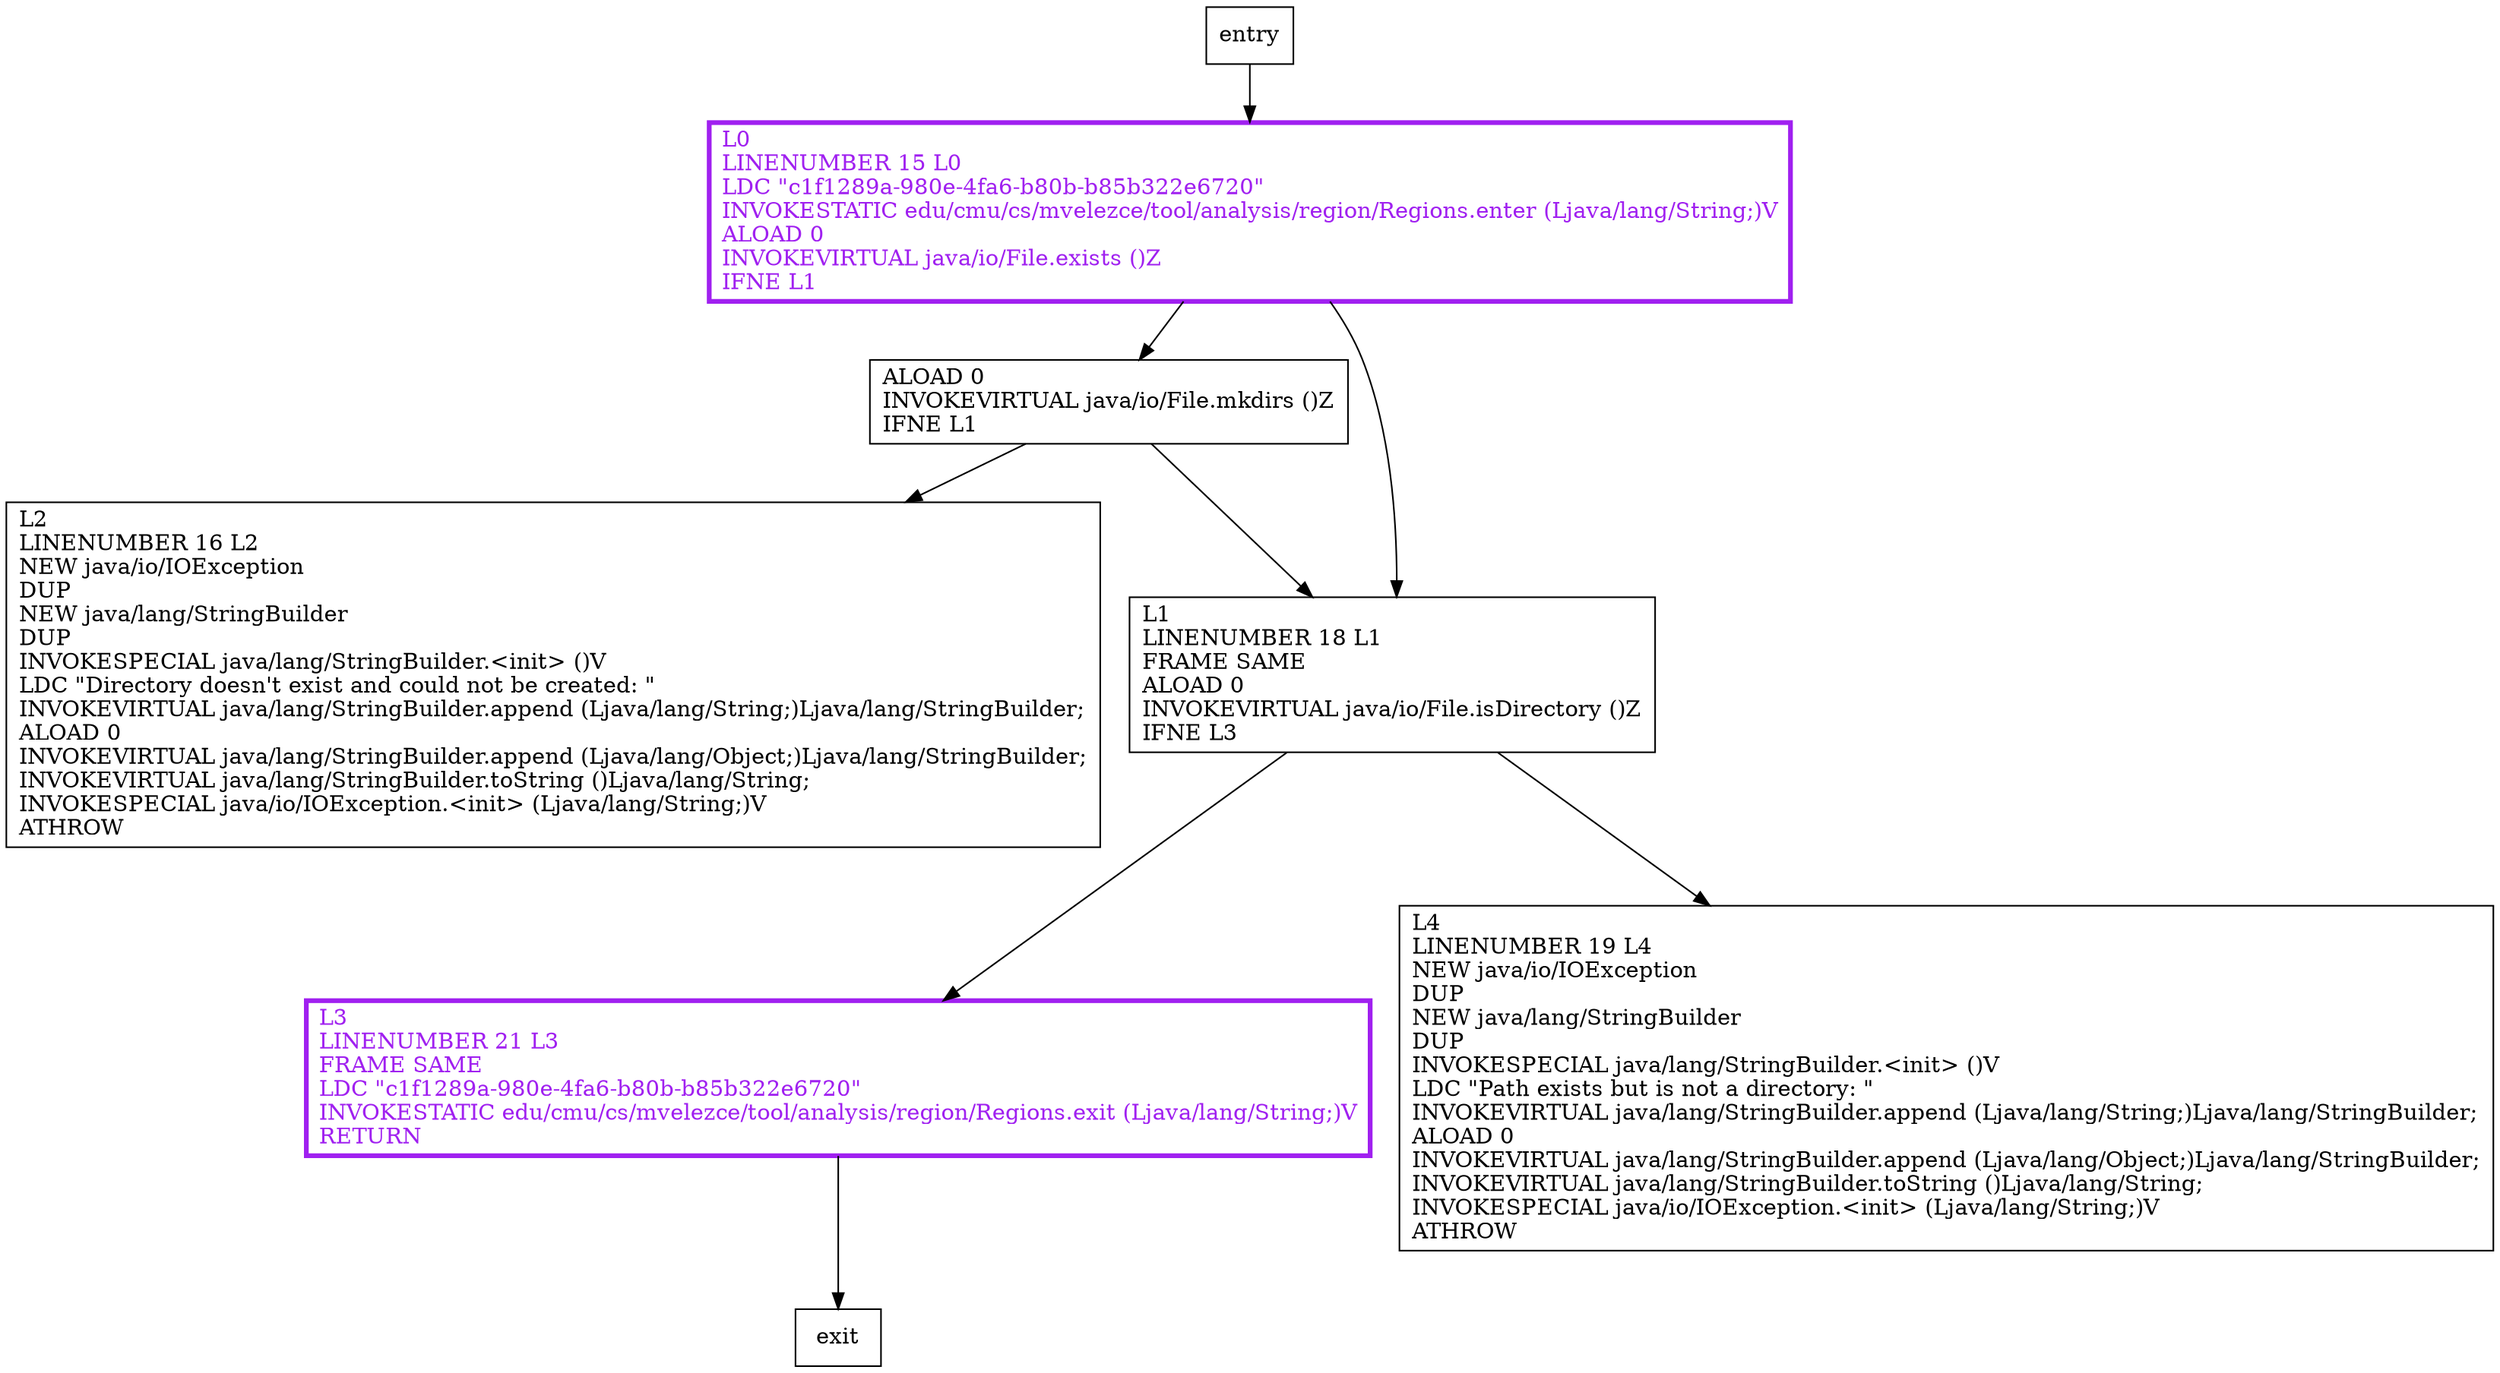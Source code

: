 digraph produceDirectory {
node [shape=record];
718530533 [label="ALOAD 0\lINVOKEVIRTUAL java/io/File.mkdirs ()Z\lIFNE L1\l"];
23351871 [label="L2\lLINENUMBER 16 L2\lNEW java/io/IOException\lDUP\lNEW java/lang/StringBuilder\lDUP\lINVOKESPECIAL java/lang/StringBuilder.\<init\> ()V\lLDC \"Directory doesn't exist and could not be created: \"\lINVOKEVIRTUAL java/lang/StringBuilder.append (Ljava/lang/String;)Ljava/lang/StringBuilder;\lALOAD 0\lINVOKEVIRTUAL java/lang/StringBuilder.append (Ljava/lang/Object;)Ljava/lang/StringBuilder;\lINVOKEVIRTUAL java/lang/StringBuilder.toString ()Ljava/lang/String;\lINVOKESPECIAL java/io/IOException.\<init\> (Ljava/lang/String;)V\lATHROW\l"];
899066325 [label="L3\lLINENUMBER 21 L3\lFRAME SAME\lLDC \"c1f1289a-980e-4fa6-b80b-b85b322e6720\"\lINVOKESTATIC edu/cmu/cs/mvelezce/tool/analysis/region/Regions.exit (Ljava/lang/String;)V\lRETURN\l"];
1788050799 [label="L1\lLINENUMBER 18 L1\lFRAME SAME\lALOAD 0\lINVOKEVIRTUAL java/io/File.isDirectory ()Z\lIFNE L3\l"];
1142936077 [label="L4\lLINENUMBER 19 L4\lNEW java/io/IOException\lDUP\lNEW java/lang/StringBuilder\lDUP\lINVOKESPECIAL java/lang/StringBuilder.\<init\> ()V\lLDC \"Path exists but is not a directory: \"\lINVOKEVIRTUAL java/lang/StringBuilder.append (Ljava/lang/String;)Ljava/lang/StringBuilder;\lALOAD 0\lINVOKEVIRTUAL java/lang/StringBuilder.append (Ljava/lang/Object;)Ljava/lang/StringBuilder;\lINVOKEVIRTUAL java/lang/StringBuilder.toString ()Ljava/lang/String;\lINVOKESPECIAL java/io/IOException.\<init\> (Ljava/lang/String;)V\lATHROW\l"];
2078926331 [label="L0\lLINENUMBER 15 L0\lLDC \"c1f1289a-980e-4fa6-b80b-b85b322e6720\"\lINVOKESTATIC edu/cmu/cs/mvelezce/tool/analysis/region/Regions.enter (Ljava/lang/String;)V\lALOAD 0\lINVOKEVIRTUAL java/io/File.exists ()Z\lIFNE L1\l"];
entry;
exit;
entry -> 2078926331;
718530533 -> 23351871;
718530533 -> 1788050799;
899066325 -> exit;
1788050799 -> 899066325;
1788050799 -> 1142936077;
2078926331 -> 718530533;
2078926331 -> 1788050799;
899066325[fontcolor="purple", penwidth=3, color="purple"];
2078926331[fontcolor="purple", penwidth=3, color="purple"];
}
